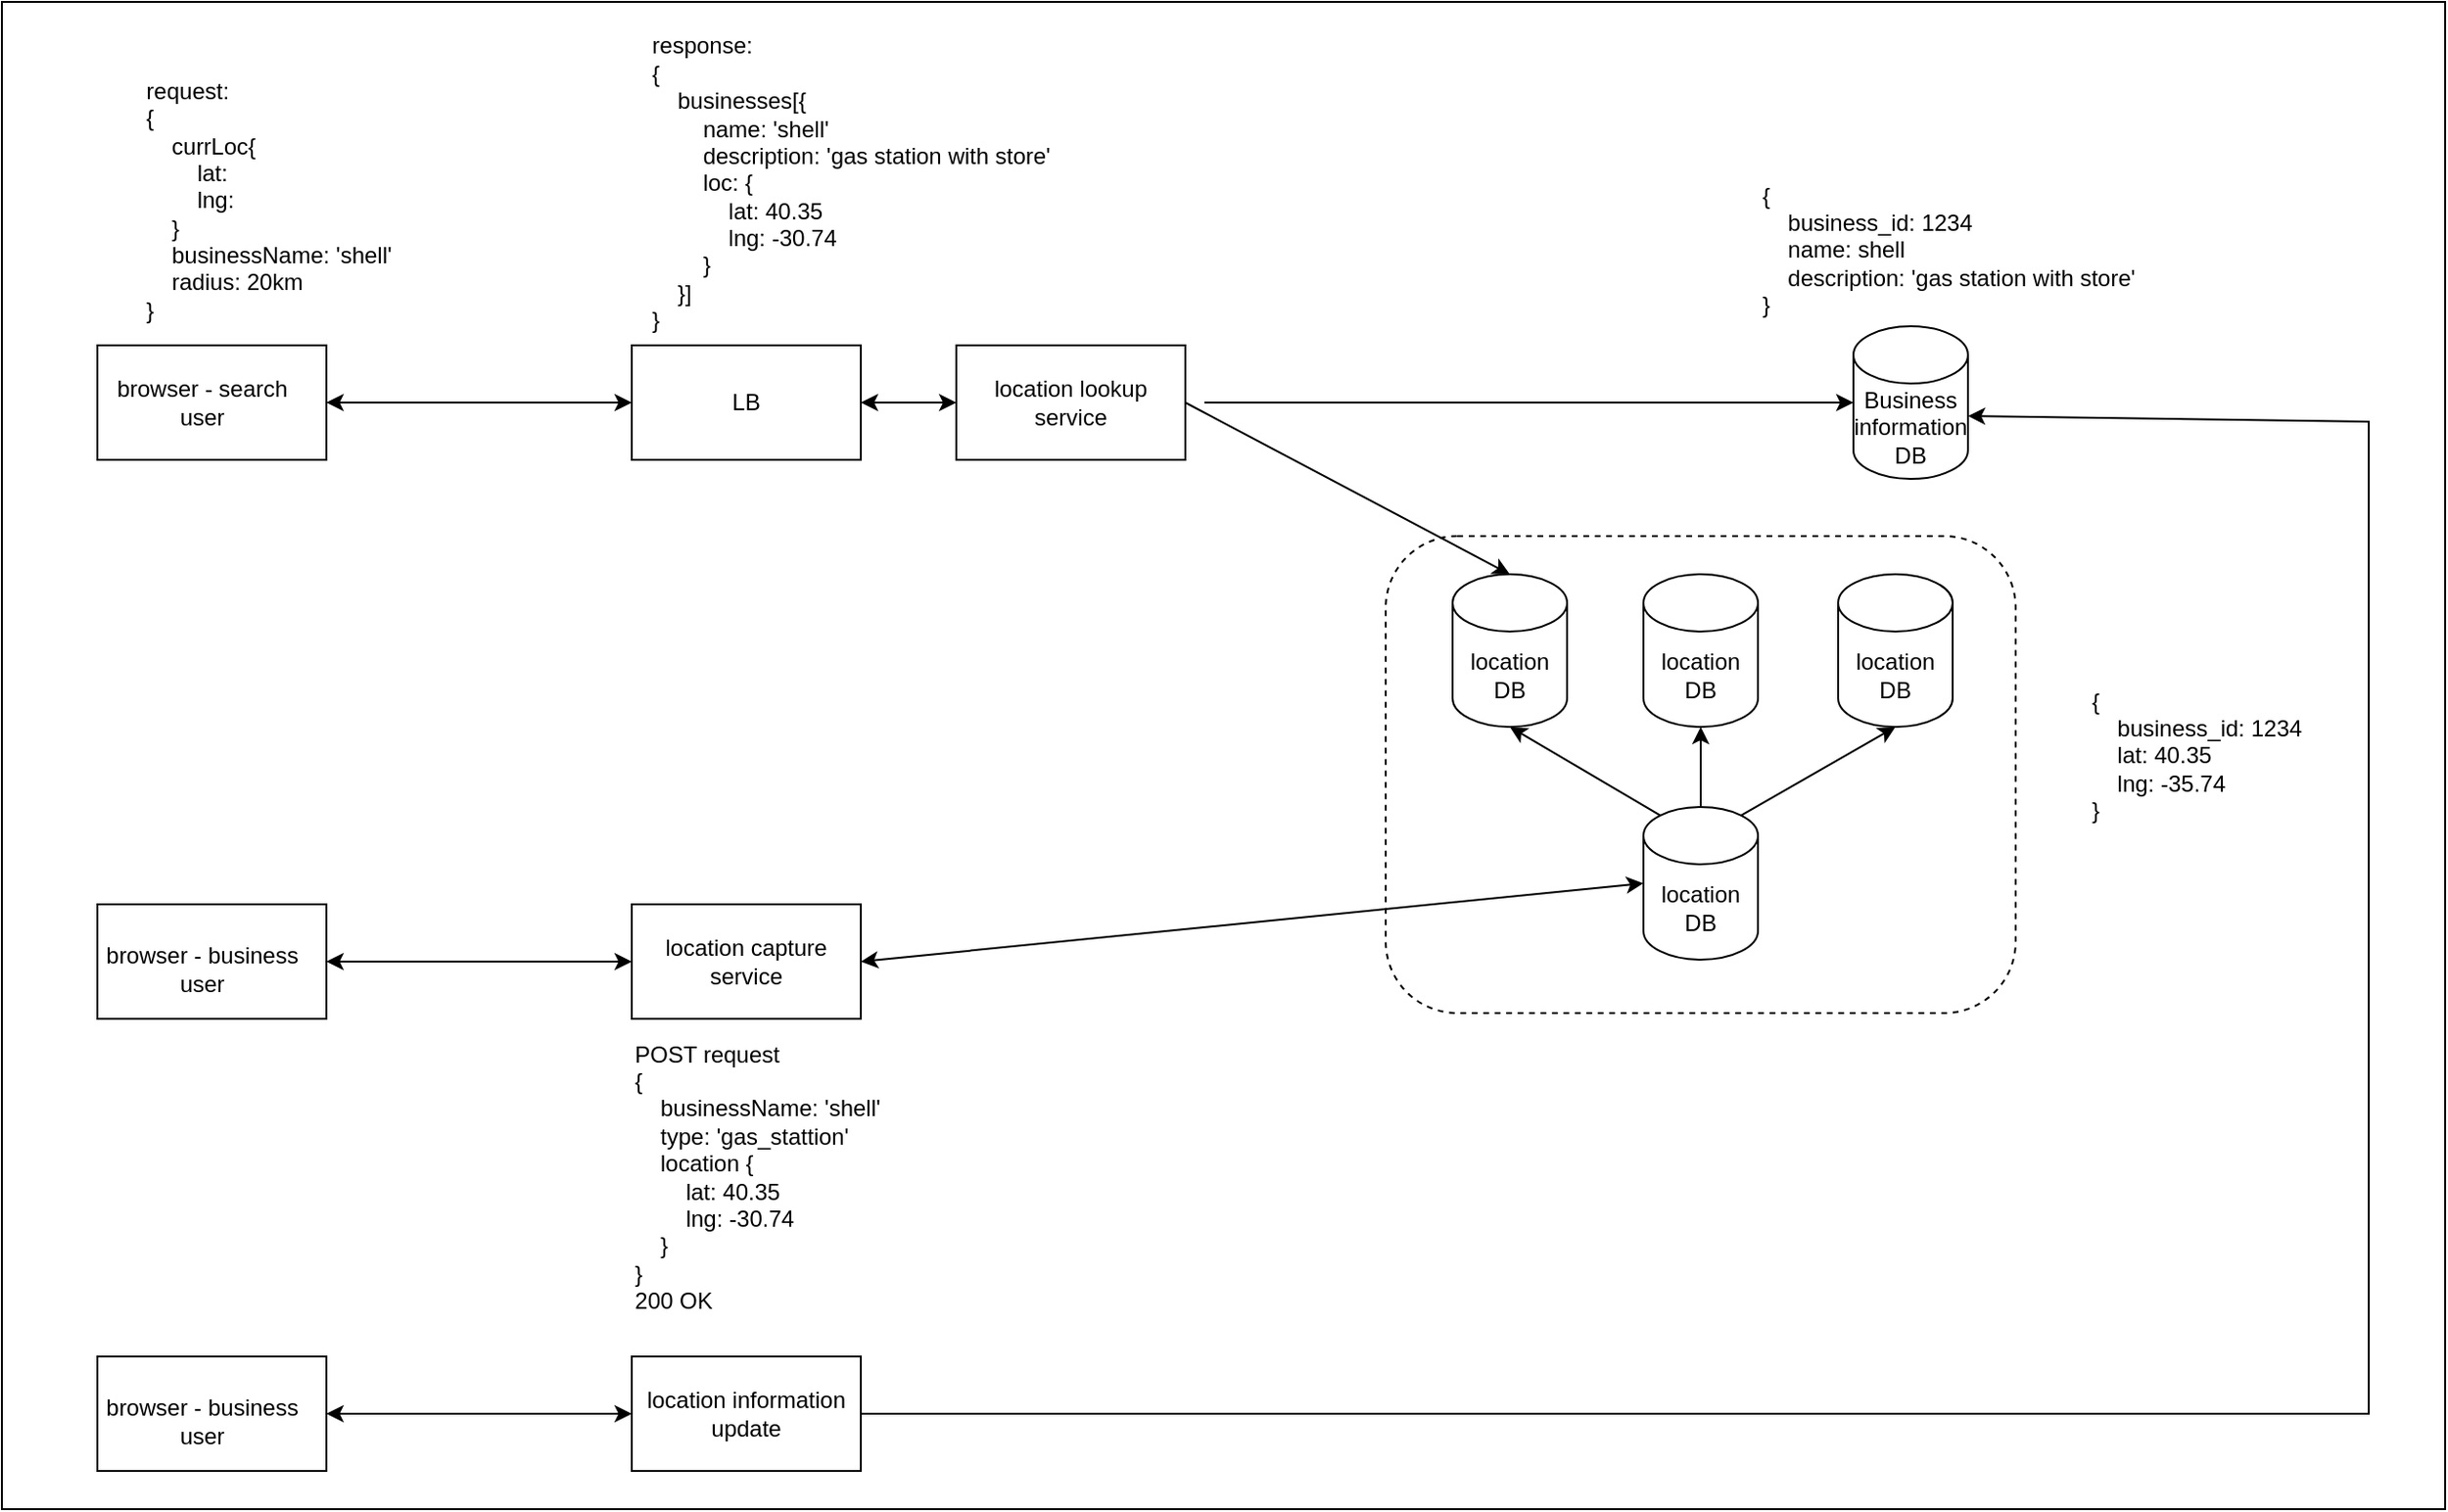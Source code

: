 <mxfile version="24.7.1" type="github">
  <diagram name="Page-1" id="lCiLB2_3WUEgnxJsEd0b">
    <mxGraphModel dx="2074" dy="1880" grid="1" gridSize="10" guides="1" tooltips="1" connect="1" arrows="1" fold="1" page="1" pageScale="1" pageWidth="850" pageHeight="1100" math="0" shadow="0">
      <root>
        <mxCell id="0" />
        <mxCell id="1" parent="0" />
        <mxCell id="DcDmoY4KI4phrV9XNbMw-38" value="" style="rounded=0;whiteSpace=wrap;html=1;" vertex="1" parent="1">
          <mxGeometry x="40" y="-40" width="1280" height="790" as="geometry" />
        </mxCell>
        <mxCell id="DcDmoY4KI4phrV9XNbMw-21" value="" style="rounded=1;whiteSpace=wrap;html=1;dashed=1;" vertex="1" parent="1">
          <mxGeometry x="765" y="240" width="330" height="250" as="geometry" />
        </mxCell>
        <mxCell id="DcDmoY4KI4phrV9XNbMw-1" value="" style="rounded=0;whiteSpace=wrap;html=1;" vertex="1" parent="1">
          <mxGeometry x="90" y="140" width="120" height="60" as="geometry" />
        </mxCell>
        <mxCell id="DcDmoY4KI4phrV9XNbMw-2" value="LB" style="rounded=0;whiteSpace=wrap;html=1;" vertex="1" parent="1">
          <mxGeometry x="370" y="140" width="120" height="60" as="geometry" />
        </mxCell>
        <mxCell id="DcDmoY4KI4phrV9XNbMw-3" value="location lookup service" style="rounded=0;whiteSpace=wrap;html=1;" vertex="1" parent="1">
          <mxGeometry x="540" y="140" width="120" height="60" as="geometry" />
        </mxCell>
        <mxCell id="DcDmoY4KI4phrV9XNbMw-7" value="" style="rounded=0;whiteSpace=wrap;html=1;" vertex="1" parent="1">
          <mxGeometry x="90" y="433" width="120" height="60" as="geometry" />
        </mxCell>
        <mxCell id="DcDmoY4KI4phrV9XNbMw-8" value="location capture service" style="rounded=0;whiteSpace=wrap;html=1;" vertex="1" parent="1">
          <mxGeometry x="370" y="433" width="120" height="60" as="geometry" />
        </mxCell>
        <mxCell id="DcDmoY4KI4phrV9XNbMw-9" value="browser - search user" style="text;html=1;align=center;verticalAlign=middle;whiteSpace=wrap;rounded=0;" vertex="1" parent="1">
          <mxGeometry x="90" y="155" width="110" height="30" as="geometry" />
        </mxCell>
        <mxCell id="DcDmoY4KI4phrV9XNbMw-10" value="browser - business user" style="text;html=1;align=center;verticalAlign=middle;whiteSpace=wrap;rounded=0;" vertex="1" parent="1">
          <mxGeometry x="90" y="452" width="110" height="30" as="geometry" />
        </mxCell>
        <mxCell id="DcDmoY4KI4phrV9XNbMw-13" value="&lt;div style=&quot;text-align: left;&quot;&gt;&lt;span style=&quot;background-color: initial;&quot;&gt;POST request&lt;/span&gt;&lt;/div&gt;&lt;div style=&quot;text-align: left;&quot;&gt;&lt;span style=&quot;background-color: initial;&quot;&gt;{&lt;/span&gt;&lt;/div&gt;&lt;div style=&quot;text-align: left;&quot;&gt;&amp;nbsp; &amp;nbsp; businessName: &#39;shell&#39;&lt;/div&gt;&lt;div style=&quot;text-align: left;&quot;&gt;&amp;nbsp; &amp;nbsp; type: &#39;gas_stattion&#39;&lt;/div&gt;&lt;div style=&quot;text-align: left;&quot;&gt;&amp;nbsp; &amp;nbsp; location {&lt;/div&gt;&lt;div style=&quot;text-align: left;&quot;&gt;&amp;nbsp; &amp;nbsp; &amp;nbsp; &amp;nbsp; lat: 40.35&lt;/div&gt;&lt;div style=&quot;text-align: left;&quot;&gt;&amp;nbsp; &amp;nbsp; &amp;nbsp; &amp;nbsp; lng: -30.74&lt;/div&gt;&lt;div style=&quot;text-align: left;&quot;&gt;&amp;nbsp; &amp;nbsp; }&lt;/div&gt;&lt;div style=&quot;text-align: left;&quot;&gt;}&lt;/div&gt;&lt;div style=&quot;text-align: left;&quot;&gt;200 OK&lt;/div&gt;" style="text;html=1;align=center;verticalAlign=middle;whiteSpace=wrap;rounded=0;" vertex="1" parent="1">
          <mxGeometry x="331" y="502" width="210" height="148" as="geometry" />
        </mxCell>
        <mxCell id="DcDmoY4KI4phrV9XNbMw-14" value="&lt;div style=&quot;text-align: left;&quot;&gt;&lt;span style=&quot;background-color: initial;&quot;&gt;request:&lt;/span&gt;&lt;/div&gt;&lt;div style=&quot;text-align: left;&quot;&gt;&lt;span style=&quot;background-color: initial;&quot;&gt;{&lt;/span&gt;&lt;/div&gt;&lt;div style=&quot;text-align: left;&quot;&gt;&lt;span style=&quot;background-color: initial;&quot;&gt;&amp;nbsp; &amp;nbsp;&amp;nbsp;&lt;/span&gt;&lt;span style=&quot;background-color: initial;&quot;&gt;currLoc{&lt;/span&gt;&lt;/div&gt;&lt;div style=&quot;text-align: left;&quot;&gt;&amp;nbsp; &amp;nbsp; &amp;nbsp; &amp;nbsp; lat:&amp;nbsp;&lt;/div&gt;&lt;div style=&quot;text-align: left;&quot;&gt;&amp;nbsp; &amp;nbsp; &amp;nbsp; &amp;nbsp; lng:&amp;nbsp;&lt;/div&gt;&lt;div style=&quot;text-align: left;&quot;&gt;&amp;nbsp; &amp;nbsp; }&lt;/div&gt;&lt;div style=&quot;text-align: left;&quot;&gt;&amp;nbsp; &amp;nbsp; businessName: &#39;shell&#39;&lt;/div&gt;&lt;div style=&quot;text-align: left;&quot;&gt;&amp;nbsp; &amp;nbsp; radius: 20km&lt;/div&gt;&lt;div style=&quot;text-align: left;&quot;&gt;}&lt;/div&gt;" style="text;html=1;align=center;verticalAlign=middle;whiteSpace=wrap;rounded=0;" vertex="1" parent="1">
          <mxGeometry x="90" y="-1" width="180" height="130" as="geometry" />
        </mxCell>
        <mxCell id="DcDmoY4KI4phrV9XNbMw-15" value="&lt;div style=&quot;text-align: left;&quot;&gt;&lt;span style=&quot;background-color: initial;&quot;&gt;response:&lt;/span&gt;&lt;/div&gt;&lt;div style=&quot;text-align: left;&quot;&gt;&lt;span style=&quot;background-color: initial;&quot;&gt;{&lt;/span&gt;&lt;/div&gt;&lt;div style=&quot;text-align: left;&quot;&gt;&lt;span style=&quot;background-color: initial;&quot;&gt;&amp;nbsp; &amp;nbsp;&amp;nbsp;&lt;/span&gt;&lt;span style=&quot;background-color: initial;&quot;&gt;businesses[{&lt;/span&gt;&lt;/div&gt;&lt;div style=&quot;text-align: left;&quot;&gt;&lt;span style=&quot;background-color: initial;&quot;&gt;&amp;nbsp; &amp;nbsp; &amp;nbsp; &amp;nbsp; name: &#39;shell&#39;&lt;/span&gt;&lt;/div&gt;&lt;div style=&quot;text-align: left;&quot;&gt;&lt;span style=&quot;background-color: initial;&quot;&gt;&amp;nbsp; &amp;nbsp; &amp;nbsp; &amp;nbsp; description: &#39;gas station with store&#39;&lt;/span&gt;&lt;/div&gt;&lt;div style=&quot;text-align: left;&quot;&gt;&lt;span style=&quot;background-color: initial;&quot;&gt;&amp;nbsp; &amp;nbsp; &amp;nbsp; &amp;nbsp; loc: {&lt;/span&gt;&lt;/div&gt;&lt;div style=&quot;text-align: left;&quot;&gt;&amp;nbsp; &amp;nbsp; &amp;nbsp; &amp;nbsp; &amp;nbsp; &amp;nbsp; lat: 40.35&lt;/div&gt;&lt;div style=&quot;text-align: left;&quot;&gt;&amp;nbsp; &amp;nbsp; &amp;nbsp; &amp;nbsp; &amp;nbsp; &amp;nbsp; lng: -30.74&lt;/div&gt;&lt;div style=&quot;text-align: left;&quot;&gt;&amp;nbsp; &amp;nbsp; &amp;nbsp; &amp;nbsp; }&amp;nbsp;&lt;/div&gt;&lt;div style=&quot;text-align: left;&quot;&gt;&amp;nbsp; &amp;nbsp; }]&lt;/div&gt;&lt;div style=&quot;text-align: left;&quot;&gt;&lt;span style=&quot;background-color: initial;&quot;&gt;}&lt;/span&gt;&lt;br&gt;&lt;/div&gt;" style="text;html=1;align=center;verticalAlign=middle;whiteSpace=wrap;rounded=0;" vertex="1" parent="1">
          <mxGeometry x="370" y="-10" width="230" height="130" as="geometry" />
        </mxCell>
        <mxCell id="DcDmoY4KI4phrV9XNbMw-16" value="location DB" style="shape=cylinder3;whiteSpace=wrap;html=1;boundedLbl=1;backgroundOutline=1;size=15;" vertex="1" parent="1">
          <mxGeometry x="900" y="382" width="60" height="80" as="geometry" />
        </mxCell>
        <mxCell id="DcDmoY4KI4phrV9XNbMw-17" value="Business information DB" style="shape=cylinder3;whiteSpace=wrap;html=1;boundedLbl=1;backgroundOutline=1;size=15;" vertex="1" parent="1">
          <mxGeometry x="1010" y="130" width="60" height="80" as="geometry" />
        </mxCell>
        <mxCell id="DcDmoY4KI4phrV9XNbMw-18" value="location DB" style="shape=cylinder3;whiteSpace=wrap;html=1;boundedLbl=1;backgroundOutline=1;size=15;" vertex="1" parent="1">
          <mxGeometry x="800" y="260" width="60" height="80" as="geometry" />
        </mxCell>
        <mxCell id="DcDmoY4KI4phrV9XNbMw-19" value="location DB" style="shape=cylinder3;whiteSpace=wrap;html=1;boundedLbl=1;backgroundOutline=1;size=15;" vertex="1" parent="1">
          <mxGeometry x="900" y="260" width="60" height="80" as="geometry" />
        </mxCell>
        <mxCell id="DcDmoY4KI4phrV9XNbMw-20" value="location DB" style="shape=cylinder3;whiteSpace=wrap;html=1;boundedLbl=1;backgroundOutline=1;size=15;" vertex="1" parent="1">
          <mxGeometry x="1002" y="260" width="60" height="80" as="geometry" />
        </mxCell>
        <mxCell id="DcDmoY4KI4phrV9XNbMw-22" value="" style="endArrow=classic;html=1;rounded=0;exitX=0.145;exitY=0;exitDx=0;exitDy=4.35;exitPerimeter=0;entryX=0.5;entryY=1;entryDx=0;entryDy=0;entryPerimeter=0;" edge="1" parent="1" source="DcDmoY4KI4phrV9XNbMw-16" target="DcDmoY4KI4phrV9XNbMw-18">
          <mxGeometry width="50" height="50" relative="1" as="geometry">
            <mxPoint x="400" y="330" as="sourcePoint" />
            <mxPoint x="450" y="280" as="targetPoint" />
          </mxGeometry>
        </mxCell>
        <mxCell id="DcDmoY4KI4phrV9XNbMw-23" value="" style="endArrow=classic;html=1;rounded=0;exitX=0.5;exitY=0;exitDx=0;exitDy=0;exitPerimeter=0;entryX=0.5;entryY=1;entryDx=0;entryDy=0;entryPerimeter=0;" edge="1" parent="1" source="DcDmoY4KI4phrV9XNbMw-16" target="DcDmoY4KI4phrV9XNbMw-19">
          <mxGeometry width="50" height="50" relative="1" as="geometry">
            <mxPoint x="919" y="396" as="sourcePoint" />
            <mxPoint x="840" y="350" as="targetPoint" />
          </mxGeometry>
        </mxCell>
        <mxCell id="DcDmoY4KI4phrV9XNbMw-24" value="" style="endArrow=classic;html=1;rounded=0;exitX=0.855;exitY=0;exitDx=0;exitDy=4.35;exitPerimeter=0;entryX=0.5;entryY=1;entryDx=0;entryDy=0;entryPerimeter=0;" edge="1" parent="1" source="DcDmoY4KI4phrV9XNbMw-16" target="DcDmoY4KI4phrV9XNbMw-20">
          <mxGeometry width="50" height="50" relative="1" as="geometry">
            <mxPoint x="929" y="406" as="sourcePoint" />
            <mxPoint x="850" y="360" as="targetPoint" />
          </mxGeometry>
        </mxCell>
        <mxCell id="DcDmoY4KI4phrV9XNbMw-25" value="" style="endArrow=classic;html=1;rounded=0;entryX=0.5;entryY=0;entryDx=0;entryDy=0;entryPerimeter=0;exitX=1;exitY=0.5;exitDx=0;exitDy=0;" edge="1" parent="1" source="DcDmoY4KI4phrV9XNbMw-3" target="DcDmoY4KI4phrV9XNbMw-18">
          <mxGeometry width="50" height="50" relative="1" as="geometry">
            <mxPoint x="400" y="330" as="sourcePoint" />
            <mxPoint x="450" y="280" as="targetPoint" />
          </mxGeometry>
        </mxCell>
        <mxCell id="DcDmoY4KI4phrV9XNbMw-26" value="" style="endArrow=classic;startArrow=classic;html=1;rounded=0;entryX=0;entryY=0.5;entryDx=0;entryDy=0;entryPerimeter=0;exitX=1;exitY=0.5;exitDx=0;exitDy=0;" edge="1" parent="1" source="DcDmoY4KI4phrV9XNbMw-8" target="DcDmoY4KI4phrV9XNbMw-16">
          <mxGeometry width="50" height="50" relative="1" as="geometry">
            <mxPoint x="400" y="330" as="sourcePoint" />
            <mxPoint x="450" y="280" as="targetPoint" />
          </mxGeometry>
        </mxCell>
        <mxCell id="DcDmoY4KI4phrV9XNbMw-27" value="" style="endArrow=classic;startArrow=classic;html=1;rounded=0;exitX=1;exitY=0.5;exitDx=0;exitDy=0;entryX=0;entryY=0.5;entryDx=0;entryDy=0;" edge="1" parent="1" source="DcDmoY4KI4phrV9XNbMw-1" target="DcDmoY4KI4phrV9XNbMw-2">
          <mxGeometry width="50" height="50" relative="1" as="geometry">
            <mxPoint x="400" y="330" as="sourcePoint" />
            <mxPoint x="450" y="280" as="targetPoint" />
          </mxGeometry>
        </mxCell>
        <mxCell id="DcDmoY4KI4phrV9XNbMw-28" value="" style="endArrow=classic;startArrow=classic;html=1;rounded=0;exitX=1;exitY=0.5;exitDx=0;exitDy=0;entryX=0;entryY=0.5;entryDx=0;entryDy=0;" edge="1" parent="1" source="DcDmoY4KI4phrV9XNbMw-7" target="DcDmoY4KI4phrV9XNbMw-8">
          <mxGeometry width="50" height="50" relative="1" as="geometry">
            <mxPoint x="400" y="330" as="sourcePoint" />
            <mxPoint x="450" y="280" as="targetPoint" />
          </mxGeometry>
        </mxCell>
        <mxCell id="DcDmoY4KI4phrV9XNbMw-29" value="" style="endArrow=classic;startArrow=classic;html=1;rounded=0;entryX=0;entryY=0.5;entryDx=0;entryDy=0;exitX=1;exitY=0.5;exitDx=0;exitDy=0;" edge="1" parent="1" source="DcDmoY4KI4phrV9XNbMw-2" target="DcDmoY4KI4phrV9XNbMw-3">
          <mxGeometry width="50" height="50" relative="1" as="geometry">
            <mxPoint x="400" y="330" as="sourcePoint" />
            <mxPoint x="450" y="280" as="targetPoint" />
          </mxGeometry>
        </mxCell>
        <mxCell id="DcDmoY4KI4phrV9XNbMw-30" value="" style="endArrow=classic;html=1;rounded=0;entryX=0;entryY=0.5;entryDx=0;entryDy=0;entryPerimeter=0;" edge="1" parent="1" target="DcDmoY4KI4phrV9XNbMw-17">
          <mxGeometry width="50" height="50" relative="1" as="geometry">
            <mxPoint x="670" y="170" as="sourcePoint" />
            <mxPoint x="450" y="280" as="targetPoint" />
          </mxGeometry>
        </mxCell>
        <mxCell id="DcDmoY4KI4phrV9XNbMw-31" value="&lt;div style=&quot;text-align: left;&quot;&gt;&lt;span style=&quot;background-color: initial;&quot;&gt;{&lt;/span&gt;&lt;br&gt;&lt;/div&gt;&lt;div style=&quot;text-align: left;&quot;&gt;&lt;span style=&quot;background-color: initial;&quot;&gt;&amp;nbsp; &amp;nbsp;&amp;nbsp;&lt;/span&gt;&lt;span style=&quot;background-color: initial;&quot;&gt;business_id: 1234&lt;/span&gt;&lt;/div&gt;&lt;div style=&quot;text-align: left;&quot;&gt;&amp;nbsp; &amp;nbsp; lat: 40.35&lt;/div&gt;&lt;div style=&quot;text-align: left;&quot;&gt;&amp;nbsp; &amp;nbsp; lng: -35.74&lt;/div&gt;&lt;div style=&quot;text-align: left;&quot;&gt;}&lt;/div&gt;" style="text;html=1;align=center;verticalAlign=middle;whiteSpace=wrap;rounded=0;" vertex="1" parent="1">
          <mxGeometry x="1100" y="290" width="180" height="130" as="geometry" />
        </mxCell>
        <mxCell id="DcDmoY4KI4phrV9XNbMw-32" value="&lt;div style=&quot;text-align: left;&quot;&gt;&lt;span style=&quot;background-color: initial;&quot;&gt;{&lt;/span&gt;&lt;br&gt;&lt;/div&gt;&lt;div style=&quot;text-align: left;&quot;&gt;&lt;span style=&quot;background-color: initial;&quot;&gt;&amp;nbsp; &amp;nbsp;&amp;nbsp;&lt;/span&gt;&lt;span style=&quot;background-color: initial;&quot;&gt;business_id: 1234&lt;/span&gt;&lt;/div&gt;&lt;div style=&quot;text-align: left;&quot;&gt;&amp;nbsp; &amp;nbsp; name: shell&lt;/div&gt;&lt;div style=&quot;text-align: left;&quot;&gt;&amp;nbsp; &amp;nbsp; description:&amp;nbsp;&lt;span style=&quot;background-color: initial;&quot;&gt;&#39;gas station with store&#39;&lt;/span&gt;&lt;/div&gt;&lt;div style=&quot;text-align: left;&quot;&gt;}&lt;/div&gt;" style="text;html=1;align=center;verticalAlign=middle;whiteSpace=wrap;rounded=0;" vertex="1" parent="1">
          <mxGeometry x="950" y="25" width="220" height="130" as="geometry" />
        </mxCell>
        <mxCell id="DcDmoY4KI4phrV9XNbMw-33" value="" style="rounded=0;whiteSpace=wrap;html=1;" vertex="1" parent="1">
          <mxGeometry x="90" y="670" width="120" height="60" as="geometry" />
        </mxCell>
        <mxCell id="DcDmoY4KI4phrV9XNbMw-34" value="location information update" style="rounded=0;whiteSpace=wrap;html=1;" vertex="1" parent="1">
          <mxGeometry x="370" y="670" width="120" height="60" as="geometry" />
        </mxCell>
        <mxCell id="DcDmoY4KI4phrV9XNbMw-35" value="browser - business user" style="text;html=1;align=center;verticalAlign=middle;whiteSpace=wrap;rounded=0;" vertex="1" parent="1">
          <mxGeometry x="90" y="689" width="110" height="30" as="geometry" />
        </mxCell>
        <mxCell id="DcDmoY4KI4phrV9XNbMw-36" value="" style="endArrow=classic;startArrow=classic;html=1;rounded=0;exitX=1;exitY=0.5;exitDx=0;exitDy=0;entryX=0;entryY=0.5;entryDx=0;entryDy=0;" edge="1" parent="1" source="DcDmoY4KI4phrV9XNbMw-33" target="DcDmoY4KI4phrV9XNbMw-34">
          <mxGeometry width="50" height="50" relative="1" as="geometry">
            <mxPoint x="400" y="567" as="sourcePoint" />
            <mxPoint x="450" y="517" as="targetPoint" />
          </mxGeometry>
        </mxCell>
        <mxCell id="DcDmoY4KI4phrV9XNbMw-37" value="" style="endArrow=classic;html=1;rounded=0;entryX=1;entryY=0.588;entryDx=0;entryDy=0;entryPerimeter=0;exitX=1;exitY=0.5;exitDx=0;exitDy=0;" edge="1" parent="1" source="DcDmoY4KI4phrV9XNbMw-34" target="DcDmoY4KI4phrV9XNbMw-17">
          <mxGeometry width="50" height="50" relative="1" as="geometry">
            <mxPoint x="400" y="430" as="sourcePoint" />
            <mxPoint x="450" y="380" as="targetPoint" />
            <Array as="points">
              <mxPoint x="1280" y="700" />
              <mxPoint x="1280" y="180" />
            </Array>
          </mxGeometry>
        </mxCell>
      </root>
    </mxGraphModel>
  </diagram>
</mxfile>
